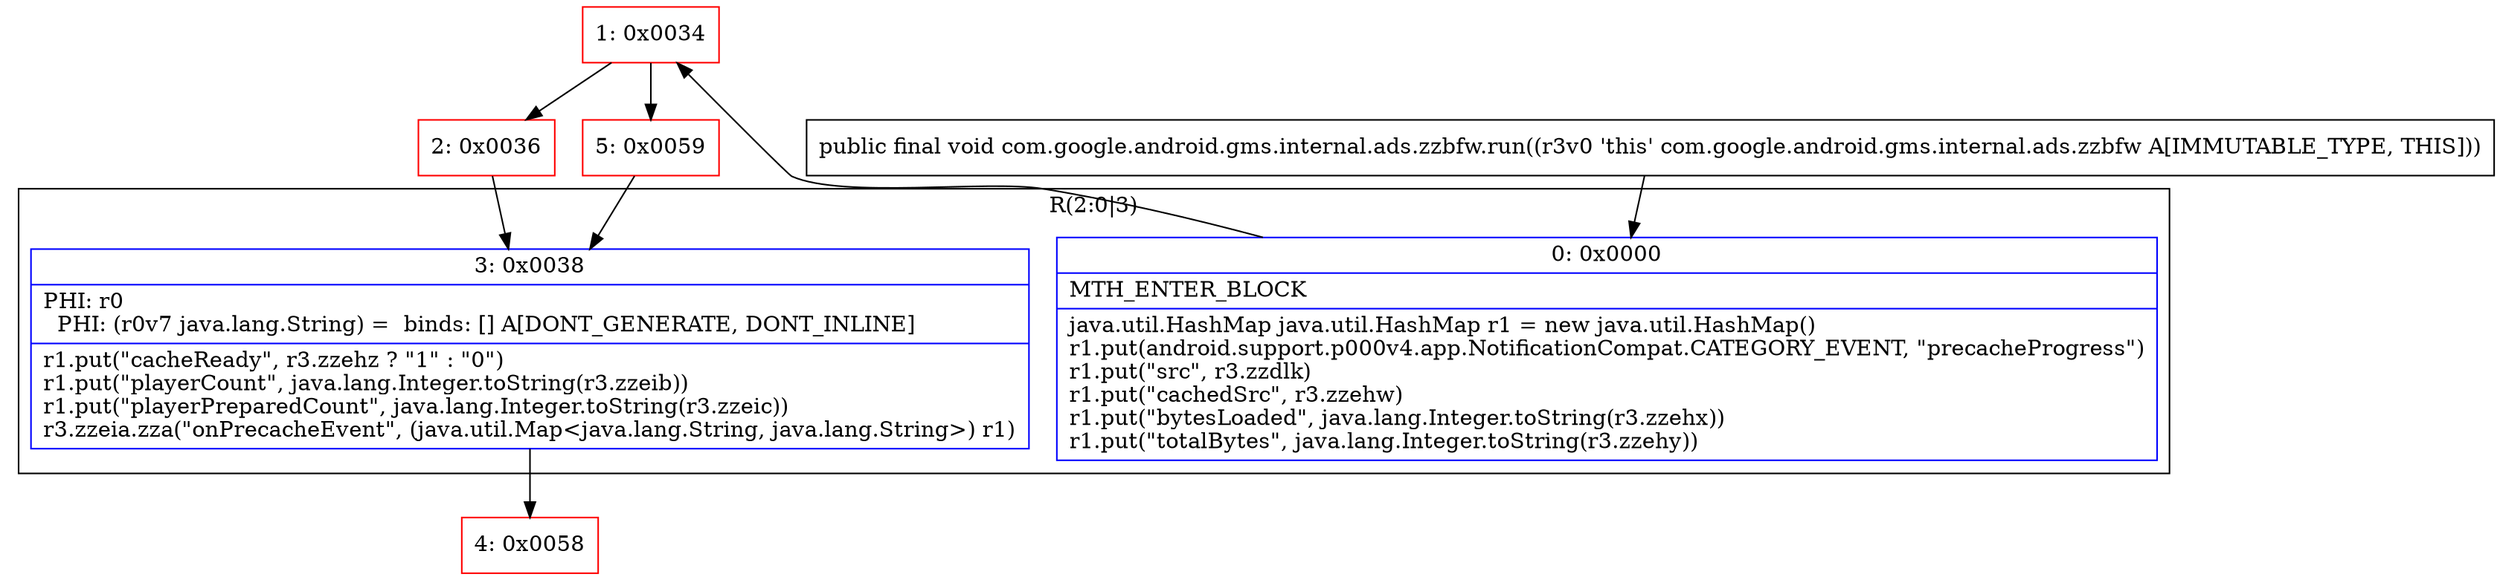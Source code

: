 digraph "CFG forcom.google.android.gms.internal.ads.zzbfw.run()V" {
subgraph cluster_Region_1949351823 {
label = "R(2:0|3)";
node [shape=record,color=blue];
Node_0 [shape=record,label="{0\:\ 0x0000|MTH_ENTER_BLOCK\l|java.util.HashMap java.util.HashMap r1 = new java.util.HashMap()\lr1.put(android.support.p000v4.app.NotificationCompat.CATEGORY_EVENT, \"precacheProgress\")\lr1.put(\"src\", r3.zzdlk)\lr1.put(\"cachedSrc\", r3.zzehw)\lr1.put(\"bytesLoaded\", java.lang.Integer.toString(r3.zzehx))\lr1.put(\"totalBytes\", java.lang.Integer.toString(r3.zzehy))\l}"];
Node_3 [shape=record,label="{3\:\ 0x0038|PHI: r0 \l  PHI: (r0v7 java.lang.String) =  binds: [] A[DONT_GENERATE, DONT_INLINE]\l|r1.put(\"cacheReady\", r3.zzehz ? \"1\" : \"0\")\lr1.put(\"playerCount\", java.lang.Integer.toString(r3.zzeib))\lr1.put(\"playerPreparedCount\", java.lang.Integer.toString(r3.zzeic))\lr3.zzeia.zza(\"onPrecacheEvent\", (java.util.Map\<java.lang.String, java.lang.String\>) r1)\l}"];
}
Node_1 [shape=record,color=red,label="{1\:\ 0x0034}"];
Node_2 [shape=record,color=red,label="{2\:\ 0x0036}"];
Node_4 [shape=record,color=red,label="{4\:\ 0x0058}"];
Node_5 [shape=record,color=red,label="{5\:\ 0x0059}"];
MethodNode[shape=record,label="{public final void com.google.android.gms.internal.ads.zzbfw.run((r3v0 'this' com.google.android.gms.internal.ads.zzbfw A[IMMUTABLE_TYPE, THIS])) }"];
MethodNode -> Node_0;
Node_0 -> Node_1;
Node_3 -> Node_4;
Node_1 -> Node_2;
Node_1 -> Node_5;
Node_2 -> Node_3;
Node_5 -> Node_3;
}

